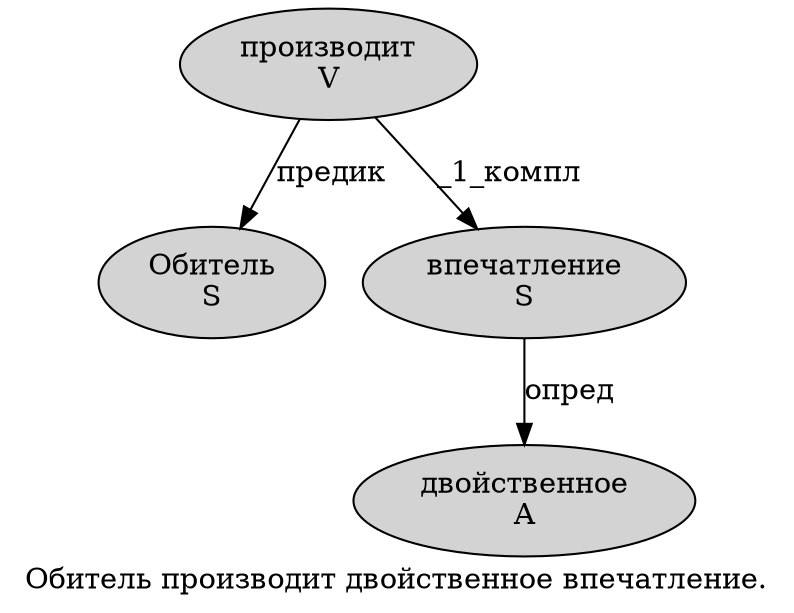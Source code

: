 digraph SENTENCE_807 {
	graph [label="Обитель производит двойственное впечатление."]
	node [style=filled]
		0 [label="Обитель
S" color="" fillcolor=lightgray penwidth=1 shape=ellipse]
		1 [label="производит
V" color="" fillcolor=lightgray penwidth=1 shape=ellipse]
		2 [label="двойственное
A" color="" fillcolor=lightgray penwidth=1 shape=ellipse]
		3 [label="впечатление
S" color="" fillcolor=lightgray penwidth=1 shape=ellipse]
			1 -> 0 [label="предик"]
			1 -> 3 [label="_1_компл"]
			3 -> 2 [label="опред"]
}